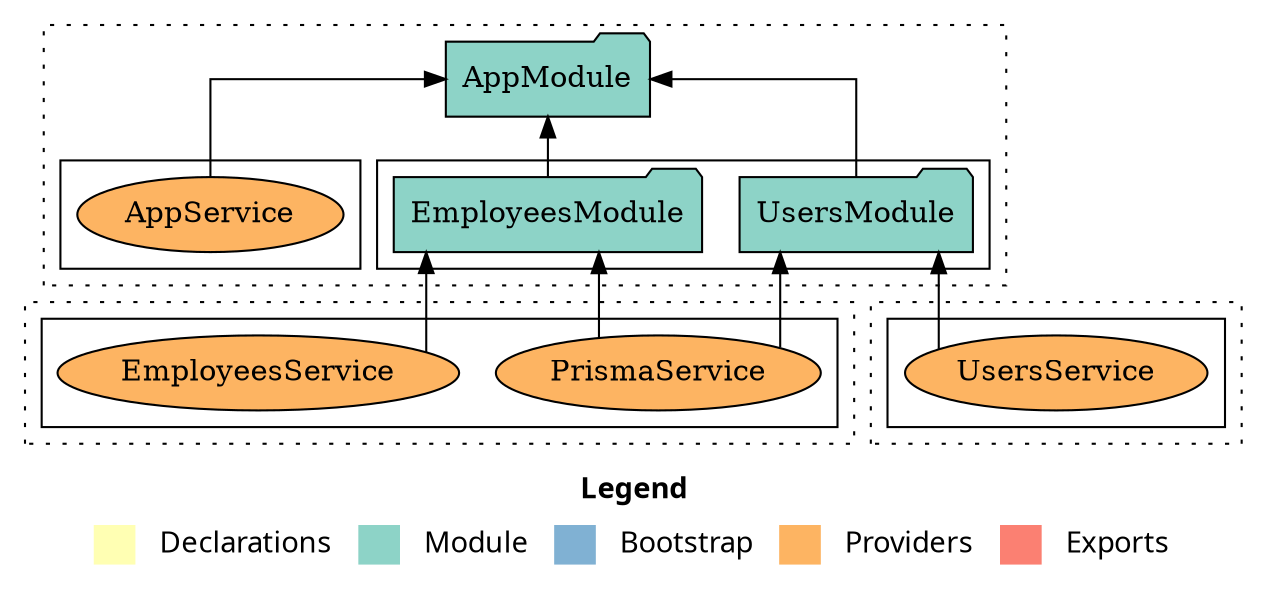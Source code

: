 digraph dependencies { node [shape="rect", style="filled", colorscheme=set312]; ranksep=0.4; compound=false; remincross=true; splines=true; splines=ortho; rankdir=LR; rankdir=TB; rankdir=BT; label=<<table BORDER="0"> <tr> <td colspan="5" align="center"><b>Legend</b></td> </tr> <tr> <td> <table BORDER="0"> <tr> <td bgcolor="#ffffb3" width="20"></td> <td>  Declarations</td> </tr> </table> </td> <td> <table BORDER="0"> <tr> <td bgcolor="#8dd3c7" width="20"></td> <td>  Module</td> </tr> </table> </td> <td> <table BORDER="0"> <tr> <td bgcolor="#80b1d3" width="20"></td> <td>  Bootstrap</td> </tr> </table> </td> <td> <table BORDER="0"> <tr> <td bgcolor="#fdb462" width="20"></td> <td>  Providers</td> </tr> </table> </td> <td> <table BORDER="0"> <tr> <td bgcolor="#fb8072" width="20"></td> <td>  Exports</td> </tr> </table> </td> </tr></table>>; ratio=compress; fontname="sans-serif";  subgraph "cluster_AppModule" { label=""; style="dotted";node [shape="folder", fillcolor=1]; subgraph cluster_AppModule_declarations { style="solid";node [style="filled", shape="rect"]; }    subgraph cluster_AppModule_imports { style="solid"; node [style="filled", fillcolor=1, shape="rect"];    "EmployeesModule" [label="EmployeesModule", shape="folder"];    "UsersModule" [label="UsersModule", shape="folder"];   }    "EmployeesModule" -> "AppModule" [lhead="cluster_AppModule", ltail="cluster_AppModule_imports"];    "UsersModule" -> "AppModule" [lhead="cluster_AppModule", ltail="cluster_AppModule_imports"];     subgraph cluster_AppModule_exports { style="solid";node [style="filled", fillcolor=4, shape="rect"];}    subgraph cluster_AppModule_bootstrap { style="solid"; node [style="filled", fillcolor=5, shape="rect"];  }    subgraph cluster_AppModule_providers { style="solid"; node [style="filled", fillcolor=6, shape="rect"];    "AppService" [label="AppService", shape="oval"];   }    "AppService" -> "AppModule" [lhead="cluster_AppModule", ltail="cluster_AppModule_providers"];     }  subgraph "cluster_EmployeesModule" { label=""; style="dotted";node [shape="folder", fillcolor=1]; subgraph cluster_EmployeesModule_declarations { style="solid";node [style="filled", shape="rect"]; }    subgraph cluster_EmployeesModule_imports { style="solid"; node [style="filled", fillcolor=1, shape="rect"];   }     subgraph cluster_EmployeesModule_exports { style="solid";node [style="filled", fillcolor=4, shape="rect"];}    subgraph cluster_EmployeesModule_bootstrap { style="solid"; node [style="filled", fillcolor=5, shape="rect"];  }    subgraph cluster_EmployeesModule_providers { style="solid"; node [style="filled", fillcolor=6, shape="rect"];    "EmployeesService" [label="EmployeesService", shape="oval"];    "PrismaService" [label="PrismaService", shape="oval"];   }    "EmployeesService" -> "EmployeesModule" [lhead="cluster_EmployeesModule", ltail="cluster_EmployeesModule_providers"];    "PrismaService" -> "EmployeesModule" [lhead="cluster_EmployeesModule", ltail="cluster_EmployeesModule_providers"];     }  subgraph "cluster_UsersModule" { label=""; style="dotted";node [shape="folder", fillcolor=1]; subgraph cluster_UsersModule_declarations { style="solid";node [style="filled", shape="rect"]; }    subgraph cluster_UsersModule_imports { style="solid"; node [style="filled", fillcolor=1, shape="rect"];   }     subgraph cluster_UsersModule_exports { style="solid";node [style="filled", fillcolor=4, shape="rect"];}    subgraph cluster_UsersModule_bootstrap { style="solid"; node [style="filled", fillcolor=5, shape="rect"];  }    subgraph cluster_UsersModule_providers { style="solid"; node [style="filled", fillcolor=6, shape="rect"];    "PrismaService" [label="PrismaService", shape="oval"];    "UsersService" [label="UsersService", shape="oval"];   }    "PrismaService" -> "UsersModule" [lhead="cluster_UsersModule", ltail="cluster_UsersModule_providers"];    "UsersService" -> "UsersModule" [lhead="cluster_UsersModule", ltail="cluster_UsersModule_providers"];     }  }